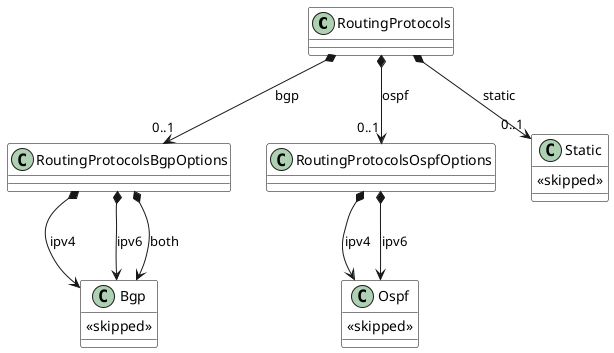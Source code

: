 @startuml
skinparam {
    ClassBackgroundColor White
    ClassBorderColor Black
}


class RoutingProtocols {

}
RoutingProtocols *-->"0..1" RoutingProtocolsBgpOptions : bgp
RoutingProtocols *-->"0..1" RoutingProtocolsOspfOptions : ospf
RoutingProtocols *-->"0..1" Static : static


class RoutingProtocolsBgpOptions {

}

RoutingProtocolsBgpOptions *--> Bgp : ipv4
RoutingProtocolsBgpOptions *--> Bgp : ipv6
RoutingProtocolsBgpOptions *--> Bgp : both


class RoutingProtocolsOspfOptions {

}

RoutingProtocolsOspfOptions *--> Ospf : ipv4
RoutingProtocolsOspfOptions *--> Ospf : ipv6



class Bgp {
  <<skipped>>
}

class Ospf {
  <<skipped>>
}

class Static {
  <<skipped>>
}
@enduml
